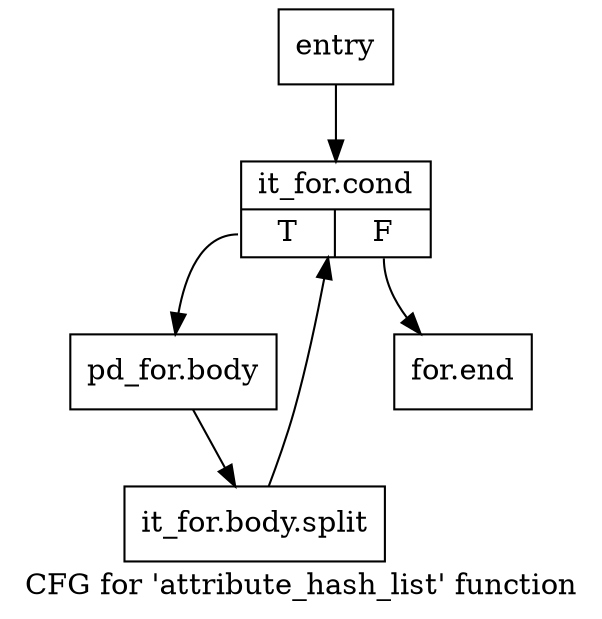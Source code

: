digraph "CFG for 'attribute_hash_list' function" {
	label="CFG for 'attribute_hash_list' function";

	Node0x9641130 [shape=record,label="{entry}"];
	Node0x9641130 -> Node0x9641180;
	Node0x9641180 [shape=record,label="{it_for.cond|{<s0>T|<s1>F}}"];
	Node0x9641180:s0 -> Node0x96411d0;
	Node0x9641180:s1 -> Node0x9641220;
	Node0x96411d0 [shape=record,label="{pd_for.body}"];
	Node0x96411d0 -> Node0xed8e690;
	Node0xed8e690 [shape=record,label="{it_for.body.split}"];
	Node0xed8e690 -> Node0x9641180;
	Node0x9641220 [shape=record,label="{for.end}"];
}
